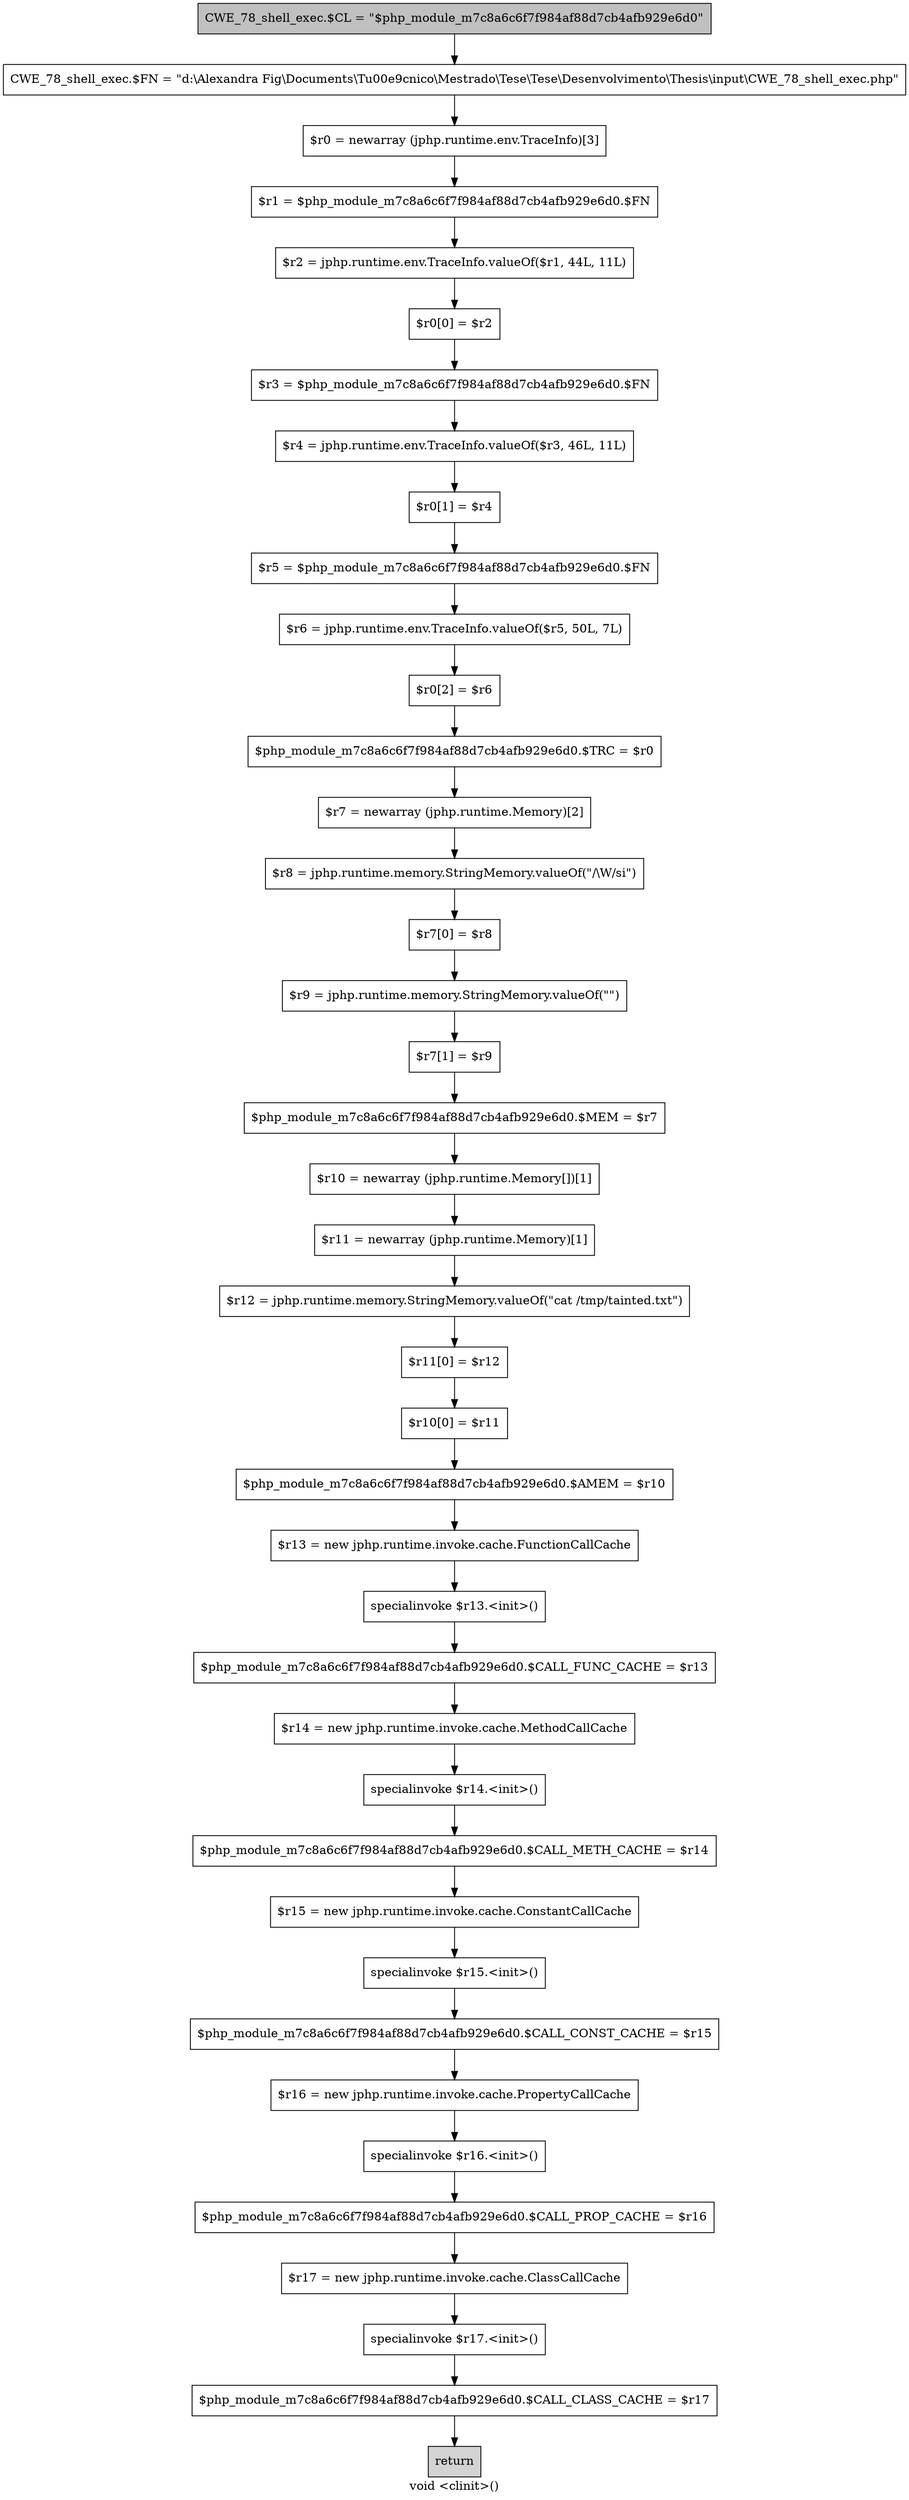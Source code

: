 digraph "void <clinit>()" {
    label="void <clinit>()";
    node [shape=box];
    "0" [style=filled,fillcolor=gray,label="CWE_78_shell_exec.$CL = \"$php_module_m7c8a6c6f7f984af88d7cb4afb929e6d0\"",];
    "1" [label="CWE_78_shell_exec.$FN = \"d:\\Alexandra Fig\\Documents\\T\u00e9cnico\\Mestrado\\Tese\\Tese\\Desenvolvimento\\Thesis\\input\\CWE_78_shell_exec.php\"",];
    "0"->"1";
    "2" [label="$r0 = newarray (jphp.runtime.env.TraceInfo)[3]",];
    "1"->"2";
    "3" [label="$r1 = $php_module_m7c8a6c6f7f984af88d7cb4afb929e6d0.$FN",];
    "2"->"3";
    "4" [label="$r2 = jphp.runtime.env.TraceInfo.valueOf($r1, 44L, 11L)",];
    "3"->"4";
    "5" [label="$r0[0] = $r2",];
    "4"->"5";
    "6" [label="$r3 = $php_module_m7c8a6c6f7f984af88d7cb4afb929e6d0.$FN",];
    "5"->"6";
    "7" [label="$r4 = jphp.runtime.env.TraceInfo.valueOf($r3, 46L, 11L)",];
    "6"->"7";
    "8" [label="$r0[1] = $r4",];
    "7"->"8";
    "9" [label="$r5 = $php_module_m7c8a6c6f7f984af88d7cb4afb929e6d0.$FN",];
    "8"->"9";
    "10" [label="$r6 = jphp.runtime.env.TraceInfo.valueOf($r5, 50L, 7L)",];
    "9"->"10";
    "11" [label="$r0[2] = $r6",];
    "10"->"11";
    "12" [label="$php_module_m7c8a6c6f7f984af88d7cb4afb929e6d0.$TRC = $r0",];
    "11"->"12";
    "13" [label="$r7 = newarray (jphp.runtime.Memory)[2]",];
    "12"->"13";
    "14" [label="$r8 = jphp.runtime.memory.StringMemory.valueOf(\"/\\W/si\")",];
    "13"->"14";
    "15" [label="$r7[0] = $r8",];
    "14"->"15";
    "16" [label="$r9 = jphp.runtime.memory.StringMemory.valueOf(\"\")",];
    "15"->"16";
    "17" [label="$r7[1] = $r9",];
    "16"->"17";
    "18" [label="$php_module_m7c8a6c6f7f984af88d7cb4afb929e6d0.$MEM = $r7",];
    "17"->"18";
    "19" [label="$r10 = newarray (jphp.runtime.Memory[])[1]",];
    "18"->"19";
    "20" [label="$r11 = newarray (jphp.runtime.Memory)[1]",];
    "19"->"20";
    "21" [label="$r12 = jphp.runtime.memory.StringMemory.valueOf(\"cat /tmp/tainted.txt\")",];
    "20"->"21";
    "22" [label="$r11[0] = $r12",];
    "21"->"22";
    "23" [label="$r10[0] = $r11",];
    "22"->"23";
    "24" [label="$php_module_m7c8a6c6f7f984af88d7cb4afb929e6d0.$AMEM = $r10",];
    "23"->"24";
    "25" [label="$r13 = new jphp.runtime.invoke.cache.FunctionCallCache",];
    "24"->"25";
    "26" [label="specialinvoke $r13.<init>()",];
    "25"->"26";
    "27" [label="$php_module_m7c8a6c6f7f984af88d7cb4afb929e6d0.$CALL_FUNC_CACHE = $r13",];
    "26"->"27";
    "28" [label="$r14 = new jphp.runtime.invoke.cache.MethodCallCache",];
    "27"->"28";
    "29" [label="specialinvoke $r14.<init>()",];
    "28"->"29";
    "30" [label="$php_module_m7c8a6c6f7f984af88d7cb4afb929e6d0.$CALL_METH_CACHE = $r14",];
    "29"->"30";
    "31" [label="$r15 = new jphp.runtime.invoke.cache.ConstantCallCache",];
    "30"->"31";
    "32" [label="specialinvoke $r15.<init>()",];
    "31"->"32";
    "33" [label="$php_module_m7c8a6c6f7f984af88d7cb4afb929e6d0.$CALL_CONST_CACHE = $r15",];
    "32"->"33";
    "34" [label="$r16 = new jphp.runtime.invoke.cache.PropertyCallCache",];
    "33"->"34";
    "35" [label="specialinvoke $r16.<init>()",];
    "34"->"35";
    "36" [label="$php_module_m7c8a6c6f7f984af88d7cb4afb929e6d0.$CALL_PROP_CACHE = $r16",];
    "35"->"36";
    "37" [label="$r17 = new jphp.runtime.invoke.cache.ClassCallCache",];
    "36"->"37";
    "38" [label="specialinvoke $r17.<init>()",];
    "37"->"38";
    "39" [label="$php_module_m7c8a6c6f7f984af88d7cb4afb929e6d0.$CALL_CLASS_CACHE = $r17",];
    "38"->"39";
    "40" [style=filled,fillcolor=lightgray,label="return",];
    "39"->"40";
}
